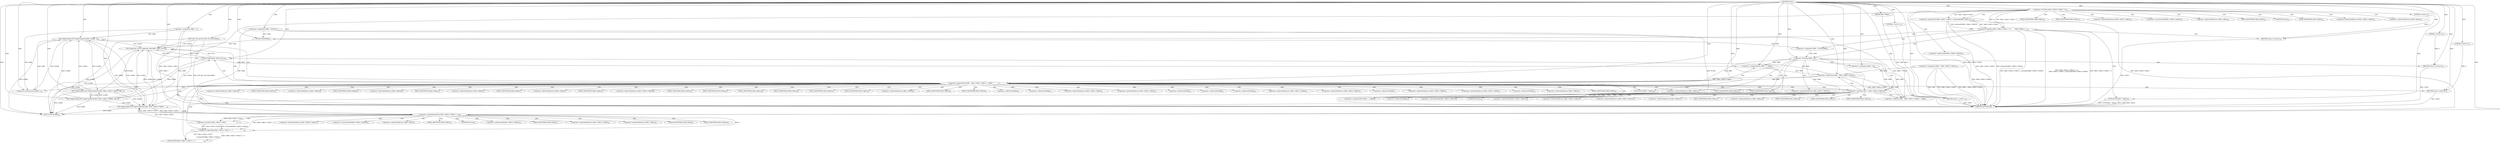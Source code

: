 digraph "FUN1" {  
"8" [label = <(METHOD,FUN1)<SUB>1</SUB>> ]
"202" [label = <(METHOD_RETURN,int)<SUB>1</SUB>> ]
"9" [label = <(PARAM,VAR1 *VAR2)<SUB>1</SUB>> ]
"15" [label = <(&lt;operator&gt;.assignment,VAR6 = '')<SUB>6</SUB>> ]
"20" [label = <(&lt;operator&gt;.assignment,VAR8 = FUN2())<SUB>10</SUB>> ]
"23" [label = <(EVP_MD_CTX_init,EVP_MD_CTX_init(&amp;VAR4))<SUB>15</SUB>> ]
"26" [label = <(&lt;operator&gt;.assignment,VAR5 = VAR2-&gt;VAR12-&gt;VAR13)<SUB>16</SUB>> ]
"62" [label = <(&lt;operator&gt;.assignment,VAR9 = FUN4(VAR8))<SUB>23</SUB>> ]
"197" [label = <(FUN7,FUN7(&amp;VAR4))<SUB>52</SUB>> ]
"200" [label = <(RETURN,return 1;,return 1;)<SUB>53</SUB>> ]
"34" [label = <(&lt;operator&gt;.logicalOr,VAR2-&gt;VAR14-&gt;VAR15 &lt; 0 ||
        VAR2-&gt;VAR14-&gt;...)<SUB>18</SUB>> ]
"67" [label = <(&lt;operator&gt;.lessThan,VAR9 &lt; 0)<SUB>24</SUB>> ]
"78" [label = <(&lt;operator&gt;.lessThan,VAR3 &lt; VAR2-&gt;VAR12-&gt;VAR19)<SUB>26</SUB>> ]
"85" [label = <(&lt;operator&gt;.assignmentPlus,VAR3 += VAR9)<SUB>26</SUB>> ]
"201" [label = <(LITERAL,1,return 1;)<SUB>53</SUB>> ]
"57" [label = <(FUN3,FUN3(VAR17, VAR18))<SUB>20</SUB>> ]
"60" [label = <(RETURN,return 0;,return 0;)<SUB>21</SUB>> ]
"64" [label = <(FUN4,FUN4(VAR8))<SUB>23</SUB>> ]
"71" [label = <(RETURN,return 0;,return 0;)<SUB>25</SUB>> ]
"75" [label = <(&lt;operator&gt;.assignment,VAR3 = 0)<SUB>26</SUB>> ]
"114" [label = <(EVP_DigestInit_ex,EVP_DigestInit_ex(&amp;VAR4, VAR8, NULL))<SUB>34</SUB>> ]
"119" [label = <(FUN5,FUN5(VAR2-&gt;VAR14-&gt;VAR15 &gt;= 0
                  ...)<SUB>36</SUB>> ]
"142" [label = <(EVP_DigestUpdate,EVP_DigestUpdate(&amp;VAR4, VAR2-&gt;VAR14-&gt;VAR16,
   ...)<SUB>42</SUB>> ]
"155" [label = <(EVP_DigestUpdate,EVP_DigestUpdate(&amp;VAR4, &amp;VAR6, 1))<SUB>44</SUB>> ]
"161" [label = <(&lt;operator&gt;.postIncrement,VAR6++)<SUB>45</SUB>> ]
"163" [label = <(EVP_DigestUpdate,EVP_DigestUpdate(&amp;VAR4, VAR2-&gt;VAR12-&gt;VAR20, VAR...)<SUB>46</SUB>> ]
"176" [label = <(EVP_DigestUpdate,EVP_DigestUpdate(&amp;VAR4, VAR2-&gt;VAR12-&gt;VAR22, VAR...)<SUB>47</SUB>> ]
"189" [label = <(FUN6,FUN6(&amp;VAR4, VAR5, NULL))<SUB>48</SUB>> ]
"194" [label = <(&lt;operator&gt;.assignmentPlus,VAR5 += VAR9)<SUB>49</SUB>> ]
"35" [label = <(&lt;operator&gt;.lessThan,VAR2-&gt;VAR14-&gt;VAR15 &lt; 0)<SUB>18</SUB>> ]
"42" [label = <(&lt;operator&gt;.greaterThan,VAR2-&gt;VAR14-&gt;VAR15 &gt; (int)sizeof(VAR2-&gt;VAR14-&gt;V...)<SUB>19</SUB>> ]
"61" [label = <(LITERAL,0,return 0;)<SUB>21</SUB>> ]
"72" [label = <(LITERAL,0,return 0;)<SUB>25</SUB>> ]
"90" [label = <(&lt;operator&gt;.greaterThan,((VAR5 - VAR2-&gt;VAR12-&gt;VAR13) + VAR9) &gt;
        ...)<SUB>27</SUB>> ]
"109" [label = <(FUN3,FUN3(VAR17, VAR18))<SUB>30</SUB>> ]
"112" [label = <(RETURN,return 0;,return 0;)<SUB>31</SUB>> ]
"120" [label = <(&lt;operator&gt;.logicalAnd,VAR2-&gt;VAR14-&gt;VAR15 &gt;= 0
                       ...)<SUB>36</SUB>> ]
"50" [label = <(&lt;operator&gt;.sizeOf,sizeof(VAR2-&gt;VAR14-&gt;VAR16))<SUB>19</SUB>> ]
"91" [label = <(&lt;operator&gt;.addition,(VAR5 - VAR2-&gt;VAR12-&gt;VAR13) + VAR9)<SUB>27</SUB>> ]
"113" [label = <(LITERAL,0,return 0;)<SUB>31</SUB>> ]
"121" [label = <(&lt;operator&gt;.greaterEqualsThan,VAR2-&gt;VAR14-&gt;VAR15 &gt;= 0)<SUB>36</SUB>> ]
"128" [label = <(&lt;operator&gt;.lessThan,VAR2-&gt;VAR14-&gt;VAR15

                       &lt; (i...)<SUB>37</SUB>> ]
"92" [label = <(&lt;operator&gt;.subtraction,VAR5 - VAR2-&gt;VAR12-&gt;VAR13)<SUB>27</SUB>> ]
"198" [label = <(&lt;operator&gt;.addressOf,&amp;VAR4)<SUB>52</SUB>> ]
"80" [label = <(&lt;operator&gt;.indirectFieldAccess,VAR2-&gt;VAR12-&gt;VAR19)<SUB>26</SUB>> ]
"43" [label = <(&lt;operator&gt;.indirectFieldAccess,VAR2-&gt;VAR14-&gt;VAR15)<SUB>19</SUB>> ]
"48" [label = <(&lt;operator&gt;.cast,(int)sizeof(VAR2-&gt;VAR14-&gt;VAR16))<SUB>19</SUB>> ]
"81" [label = <(&lt;operator&gt;.indirectFieldAccess,VAR2-&gt;VAR12)<SUB>26</SUB>> ]
"84" [label = <(FIELD_IDENTIFIER,VAR19,VAR19)<SUB>26</SUB>> ]
"115" [label = <(&lt;operator&gt;.addressOf,&amp;VAR4)<SUB>34</SUB>> ]
"143" [label = <(&lt;operator&gt;.addressOf,&amp;VAR4)<SUB>42</SUB>> ]
"145" [label = <(&lt;operator&gt;.indirectFieldAccess,VAR2-&gt;VAR14-&gt;VAR16)<SUB>42</SUB>> ]
"150" [label = <(&lt;operator&gt;.indirectFieldAccess,VAR2-&gt;VAR14-&gt;VAR15)<SUB>43</SUB>> ]
"156" [label = <(&lt;operator&gt;.addressOf,&amp;VAR4)<SUB>44</SUB>> ]
"158" [label = <(&lt;operator&gt;.addressOf,&amp;VAR6)<SUB>44</SUB>> ]
"164" [label = <(&lt;operator&gt;.addressOf,&amp;VAR4)<SUB>46</SUB>> ]
"166" [label = <(&lt;operator&gt;.indirectFieldAccess,VAR2-&gt;VAR12-&gt;VAR20)<SUB>46</SUB>> ]
"171" [label = <(&lt;operator&gt;.indirectFieldAccess,VAR2-&gt;VAR12-&gt;VAR21)<SUB>46</SUB>> ]
"177" [label = <(&lt;operator&gt;.addressOf,&amp;VAR4)<SUB>47</SUB>> ]
"179" [label = <(&lt;operator&gt;.indirectFieldAccess,VAR2-&gt;VAR12-&gt;VAR22)<SUB>47</SUB>> ]
"184" [label = <(&lt;operator&gt;.indirectFieldAccess,VAR2-&gt;VAR12-&gt;VAR23)<SUB>47</SUB>> ]
"190" [label = <(&lt;operator&gt;.addressOf,&amp;VAR4)<SUB>48</SUB>> ]
"44" [label = <(&lt;operator&gt;.indirectFieldAccess,VAR2-&gt;VAR14)<SUB>19</SUB>> ]
"47" [label = <(FIELD_IDENTIFIER,VAR15,VAR15)<SUB>19</SUB>> ]
"49" [label = <(UNKNOWN,int,int)<SUB>19</SUB>> ]
"83" [label = <(FIELD_IDENTIFIER,VAR12,VAR12)<SUB>26</SUB>> ]
"100" [label = <(&lt;operator&gt;.cast,(int)sizeof(VAR2-&gt;VAR12-&gt;VAR13))<SUB>28</SUB>> ]
"146" [label = <(&lt;operator&gt;.indirectFieldAccess,VAR2-&gt;VAR14)<SUB>42</SUB>> ]
"149" [label = <(FIELD_IDENTIFIER,VAR16,VAR16)<SUB>42</SUB>> ]
"151" [label = <(&lt;operator&gt;.indirectFieldAccess,VAR2-&gt;VAR14)<SUB>43</SUB>> ]
"154" [label = <(FIELD_IDENTIFIER,VAR15,VAR15)<SUB>43</SUB>> ]
"167" [label = <(&lt;operator&gt;.indirectFieldAccess,VAR2-&gt;VAR12)<SUB>46</SUB>> ]
"170" [label = <(FIELD_IDENTIFIER,VAR20,VAR20)<SUB>46</SUB>> ]
"172" [label = <(&lt;operator&gt;.indirectFieldAccess,VAR2-&gt;VAR12)<SUB>46</SUB>> ]
"175" [label = <(FIELD_IDENTIFIER,VAR21,VAR21)<SUB>46</SUB>> ]
"180" [label = <(&lt;operator&gt;.indirectFieldAccess,VAR2-&gt;VAR12)<SUB>47</SUB>> ]
"183" [label = <(FIELD_IDENTIFIER,VAR22,VAR22)<SUB>47</SUB>> ]
"185" [label = <(&lt;operator&gt;.indirectFieldAccess,VAR2-&gt;VAR12)<SUB>47</SUB>> ]
"188" [label = <(FIELD_IDENTIFIER,VAR23,VAR23)<SUB>47</SUB>> ]
"46" [label = <(FIELD_IDENTIFIER,VAR14,VAR14)<SUB>19</SUB>> ]
"51" [label = <(&lt;operator&gt;.indirectFieldAccess,VAR2-&gt;VAR14-&gt;VAR16)<SUB>19</SUB>> ]
"101" [label = <(UNKNOWN,int,int)<SUB>28</SUB>> ]
"102" [label = <(&lt;operator&gt;.sizeOf,sizeof(VAR2-&gt;VAR12-&gt;VAR13))<SUB>28</SUB>> ]
"122" [label = <(&lt;operator&gt;.indirectFieldAccess,VAR2-&gt;VAR14-&gt;VAR15)<SUB>36</SUB>> ]
"129" [label = <(&lt;operator&gt;.indirectFieldAccess,VAR2-&gt;VAR14-&gt;VAR15)<SUB>37</SUB>> ]
"134" [label = <(&lt;operator&gt;.cast,(int)sizeof(VAR2-&gt;VAR14-&gt;VAR16))<SUB>39</SUB>> ]
"148" [label = <(FIELD_IDENTIFIER,VAR14,VAR14)<SUB>42</SUB>> ]
"153" [label = <(FIELD_IDENTIFIER,VAR14,VAR14)<SUB>43</SUB>> ]
"169" [label = <(FIELD_IDENTIFIER,VAR12,VAR12)<SUB>46</SUB>> ]
"174" [label = <(FIELD_IDENTIFIER,VAR12,VAR12)<SUB>46</SUB>> ]
"182" [label = <(FIELD_IDENTIFIER,VAR12,VAR12)<SUB>47</SUB>> ]
"187" [label = <(FIELD_IDENTIFIER,VAR12,VAR12)<SUB>47</SUB>> ]
"52" [label = <(&lt;operator&gt;.indirectFieldAccess,VAR2-&gt;VAR14)<SUB>19</SUB>> ]
"55" [label = <(FIELD_IDENTIFIER,VAR16,VAR16)<SUB>19</SUB>> ]
"94" [label = <(&lt;operator&gt;.indirectFieldAccess,VAR2-&gt;VAR12-&gt;VAR13)<SUB>27</SUB>> ]
"103" [label = <(&lt;operator&gt;.indirectFieldAccess,VAR2-&gt;VAR12-&gt;VAR13)<SUB>28</SUB>> ]
"123" [label = <(&lt;operator&gt;.indirectFieldAccess,VAR2-&gt;VAR14)<SUB>36</SUB>> ]
"126" [label = <(FIELD_IDENTIFIER,VAR15,VAR15)<SUB>36</SUB>> ]
"130" [label = <(&lt;operator&gt;.indirectFieldAccess,VAR2-&gt;VAR14)<SUB>37</SUB>> ]
"133" [label = <(FIELD_IDENTIFIER,VAR15,VAR15)<SUB>37</SUB>> ]
"135" [label = <(UNKNOWN,int,int)<SUB>39</SUB>> ]
"136" [label = <(&lt;operator&gt;.sizeOf,sizeof(VAR2-&gt;VAR14-&gt;VAR16))<SUB>39</SUB>> ]
"54" [label = <(FIELD_IDENTIFIER,VAR14,VAR14)<SUB>19</SUB>> ]
"95" [label = <(&lt;operator&gt;.indirectFieldAccess,VAR2-&gt;VAR12)<SUB>27</SUB>> ]
"98" [label = <(FIELD_IDENTIFIER,VAR13,VAR13)<SUB>27</SUB>> ]
"104" [label = <(&lt;operator&gt;.indirectFieldAccess,VAR2-&gt;VAR12)<SUB>28</SUB>> ]
"107" [label = <(FIELD_IDENTIFIER,VAR13,VAR13)<SUB>28</SUB>> ]
"125" [label = <(FIELD_IDENTIFIER,VAR14,VAR14)<SUB>36</SUB>> ]
"132" [label = <(FIELD_IDENTIFIER,VAR14,VAR14)<SUB>37</SUB>> ]
"137" [label = <(&lt;operator&gt;.indirectFieldAccess,VAR2-&gt;VAR14-&gt;VAR16)<SUB>39</SUB>> ]
"97" [label = <(FIELD_IDENTIFIER,VAR12,VAR12)<SUB>27</SUB>> ]
"106" [label = <(FIELD_IDENTIFIER,VAR12,VAR12)<SUB>28</SUB>> ]
"138" [label = <(&lt;operator&gt;.indirectFieldAccess,VAR2-&gt;VAR14)<SUB>39</SUB>> ]
"141" [label = <(FIELD_IDENTIFIER,VAR16,VAR16)<SUB>39</SUB>> ]
"140" [label = <(FIELD_IDENTIFIER,VAR14,VAR14)<SUB>39</SUB>> ]
  "112" -> "202"  [ label = "DDG: &lt;RET&gt;"] 
  "71" -> "202"  [ label = "DDG: &lt;RET&gt;"] 
  "200" -> "202"  [ label = "DDG: &lt;RET&gt;"] 
  "60" -> "202"  [ label = "DDG: &lt;RET&gt;"] 
  "9" -> "202"  [ label = "DDG: VAR2"] 
  "15" -> "202"  [ label = "DDG: VAR6"] 
  "15" -> "202"  [ label = "DDG: VAR6 = ''"] 
  "20" -> "202"  [ label = "DDG: VAR8"] 
  "20" -> "202"  [ label = "DDG: FUN2()"] 
  "20" -> "202"  [ label = "DDG: VAR8 = FUN2()"] 
  "23" -> "202"  [ label = "DDG: &amp;VAR4"] 
  "23" -> "202"  [ label = "DDG: EVP_MD_CTX_init(&amp;VAR4)"] 
  "26" -> "202"  [ label = "DDG: VAR5"] 
  "26" -> "202"  [ label = "DDG: VAR2-&gt;VAR12-&gt;VAR13"] 
  "26" -> "202"  [ label = "DDG: VAR5 = VAR2-&gt;VAR12-&gt;VAR13"] 
  "35" -> "202"  [ label = "DDG: VAR2-&gt;VAR14-&gt;VAR15"] 
  "34" -> "202"  [ label = "DDG: VAR2-&gt;VAR14-&gt;VAR15 &lt; 0"] 
  "42" -> "202"  [ label = "DDG: VAR2-&gt;VAR14-&gt;VAR15"] 
  "50" -> "202"  [ label = "DDG: VAR2-&gt;VAR14-&gt;VAR16"] 
  "42" -> "202"  [ label = "DDG: (int)sizeof(VAR2-&gt;VAR14-&gt;VAR16)"] 
  "34" -> "202"  [ label = "DDG: VAR2-&gt;VAR14-&gt;VAR15 &gt; (int)sizeof(VAR2-&gt;VAR14-&gt;VAR16)"] 
  "34" -> "202"  [ label = "DDG: VAR2-&gt;VAR14-&gt;VAR15 &lt; 0 ||
        VAR2-&gt;VAR14-&gt;VAR15 &gt; (int)sizeof(VAR2-&gt;VAR14-&gt;VAR16)"] 
  "57" -> "202"  [ label = "DDG: VAR17"] 
  "57" -> "202"  [ label = "DDG: VAR18"] 
  "57" -> "202"  [ label = "DDG: FUN3(VAR17, VAR18)"] 
  "8" -> "9"  [ label = "DDG: "] 
  "8" -> "15"  [ label = "DDG: "] 
  "8" -> "20"  [ label = "DDG: "] 
  "64" -> "62"  [ label = "DDG: VAR8"] 
  "201" -> "200"  [ label = "DDG: 1"] 
  "8" -> "200"  [ label = "DDG: "] 
  "8" -> "23"  [ label = "DDG: "] 
  "8" -> "85"  [ label = "DDG: "] 
  "67" -> "85"  [ label = "DDG: VAR9"] 
  "23" -> "197"  [ label = "DDG: &amp;VAR4"] 
  "189" -> "197"  [ label = "DDG: &amp;VAR4"] 
  "8" -> "197"  [ label = "DDG: "] 
  "114" -> "197"  [ label = "DDG: &amp;VAR4"] 
  "142" -> "197"  [ label = "DDG: &amp;VAR4"] 
  "155" -> "197"  [ label = "DDG: &amp;VAR4"] 
  "163" -> "197"  [ label = "DDG: &amp;VAR4"] 
  "176" -> "197"  [ label = "DDG: &amp;VAR4"] 
  "8" -> "201"  [ label = "DDG: "] 
  "35" -> "34"  [ label = "DDG: VAR2-&gt;VAR14-&gt;VAR15"] 
  "35" -> "34"  [ label = "DDG: 0"] 
  "42" -> "34"  [ label = "DDG: VAR2-&gt;VAR14-&gt;VAR15"] 
  "42" -> "34"  [ label = "DDG: (int)sizeof(VAR2-&gt;VAR14-&gt;VAR16)"] 
  "61" -> "60"  [ label = "DDG: 0"] 
  "8" -> "60"  [ label = "DDG: "] 
  "20" -> "64"  [ label = "DDG: VAR8"] 
  "8" -> "64"  [ label = "DDG: "] 
  "62" -> "67"  [ label = "DDG: VAR9"] 
  "8" -> "67"  [ label = "DDG: "] 
  "72" -> "71"  [ label = "DDG: 0"] 
  "8" -> "71"  [ label = "DDG: "] 
  "8" -> "75"  [ label = "DDG: "] 
  "75" -> "78"  [ label = "DDG: VAR3"] 
  "85" -> "78"  [ label = "DDG: VAR3"] 
  "8" -> "78"  [ label = "DDG: "] 
  "78" -> "85"  [ label = "DDG: VAR3"] 
  "8" -> "194"  [ label = "DDG: "] 
  "67" -> "194"  [ label = "DDG: VAR9"] 
  "8" -> "35"  [ label = "DDG: "] 
  "35" -> "42"  [ label = "DDG: VAR2-&gt;VAR14-&gt;VAR15"] 
  "8" -> "57"  [ label = "DDG: "] 
  "8" -> "61"  [ label = "DDG: "] 
  "8" -> "72"  [ label = "DDG: "] 
  "23" -> "114"  [ label = "DDG: &amp;VAR4"] 
  "189" -> "114"  [ label = "DDG: &amp;VAR4"] 
  "8" -> "114"  [ label = "DDG: "] 
  "142" -> "114"  [ label = "DDG: &amp;VAR4"] 
  "155" -> "114"  [ label = "DDG: &amp;VAR4"] 
  "163" -> "114"  [ label = "DDG: &amp;VAR4"] 
  "176" -> "114"  [ label = "DDG: &amp;VAR4"] 
  "64" -> "114"  [ label = "DDG: VAR8"] 
  "189" -> "114"  [ label = "DDG: NULL"] 
  "120" -> "119"  [ label = "DDG: VAR2-&gt;VAR14-&gt;VAR15 &gt;= 0"] 
  "120" -> "119"  [ label = "DDG: VAR2-&gt;VAR14-&gt;VAR15

                       &lt; (int)sizeof(VAR2-&gt;VAR14-&gt;VAR16)"] 
  "114" -> "142"  [ label = "DDG: &amp;VAR4"] 
  "8" -> "142"  [ label = "DDG: "] 
  "155" -> "142"  [ label = "DDG: &amp;VAR4"] 
  "163" -> "142"  [ label = "DDG: &amp;VAR4"] 
  "176" -> "142"  [ label = "DDG: &amp;VAR4"] 
  "121" -> "142"  [ label = "DDG: VAR2-&gt;VAR14-&gt;VAR15"] 
  "128" -> "142"  [ label = "DDG: VAR2-&gt;VAR14-&gt;VAR15"] 
  "142" -> "155"  [ label = "DDG: &amp;VAR4"] 
  "8" -> "155"  [ label = "DDG: "] 
  "163" -> "155"  [ label = "DDG: &amp;VAR4"] 
  "176" -> "155"  [ label = "DDG: &amp;VAR4"] 
  "15" -> "155"  [ label = "DDG: VAR6"] 
  "161" -> "155"  [ label = "DDG: VAR6"] 
  "15" -> "161"  [ label = "DDG: VAR6"] 
  "155" -> "161"  [ label = "DDG: &amp;VAR6"] 
  "8" -> "161"  [ label = "DDG: "] 
  "155" -> "163"  [ label = "DDG: &amp;VAR4"] 
  "8" -> "163"  [ label = "DDG: "] 
  "176" -> "163"  [ label = "DDG: &amp;VAR4"] 
  "163" -> "176"  [ label = "DDG: &amp;VAR4"] 
  "8" -> "176"  [ label = "DDG: "] 
  "176" -> "189"  [ label = "DDG: &amp;VAR4"] 
  "8" -> "189"  [ label = "DDG: "] 
  "92" -> "189"  [ label = "DDG: VAR5"] 
  "114" -> "189"  [ label = "DDG: NULL"] 
  "189" -> "194"  [ label = "DDG: VAR5"] 
  "92" -> "90"  [ label = "DDG: VAR5"] 
  "92" -> "90"  [ label = "DDG: VAR2-&gt;VAR12-&gt;VAR13"] 
  "67" -> "90"  [ label = "DDG: VAR9"] 
  "8" -> "90"  [ label = "DDG: "] 
  "113" -> "112"  [ label = "DDG: 0"] 
  "8" -> "112"  [ label = "DDG: "] 
  "121" -> "120"  [ label = "DDG: VAR2-&gt;VAR14-&gt;VAR15"] 
  "121" -> "120"  [ label = "DDG: 0"] 
  "128" -> "120"  [ label = "DDG: VAR2-&gt;VAR14-&gt;VAR15"] 
  "128" -> "120"  [ label = "DDG: (int)sizeof(VAR2-&gt;VAR14-&gt;VAR16)"] 
  "92" -> "91"  [ label = "DDG: VAR5"] 
  "92" -> "91"  [ label = "DDG: VAR2-&gt;VAR12-&gt;VAR13"] 
  "67" -> "91"  [ label = "DDG: VAR9"] 
  "8" -> "91"  [ label = "DDG: "] 
  "8" -> "109"  [ label = "DDG: "] 
  "8" -> "113"  [ label = "DDG: "] 
  "35" -> "121"  [ label = "DDG: VAR2-&gt;VAR14-&gt;VAR15"] 
  "42" -> "121"  [ label = "DDG: VAR2-&gt;VAR14-&gt;VAR15"] 
  "142" -> "121"  [ label = "DDG: VAR2-&gt;VAR14-&gt;VAR15"] 
  "8" -> "121"  [ label = "DDG: "] 
  "121" -> "128"  [ label = "DDG: VAR2-&gt;VAR14-&gt;VAR15"] 
  "26" -> "92"  [ label = "DDG: VAR5"] 
  "194" -> "92"  [ label = "DDG: VAR5"] 
  "8" -> "92"  [ label = "DDG: "] 
  "34" -> "60"  [ label = "CDG: "] 
  "34" -> "64"  [ label = "CDG: "] 
  "34" -> "57"  [ label = "CDG: "] 
  "34" -> "67"  [ label = "CDG: "] 
  "34" -> "62"  [ label = "CDG: "] 
  "67" -> "75"  [ label = "CDG: "] 
  "67" -> "81"  [ label = "CDG: "] 
  "67" -> "84"  [ label = "CDG: "] 
  "67" -> "80"  [ label = "CDG: "] 
  "67" -> "83"  [ label = "CDG: "] 
  "67" -> "71"  [ label = "CDG: "] 
  "67" -> "78"  [ label = "CDG: "] 
  "78" -> "107"  [ label = "CDG: "] 
  "78" -> "94"  [ label = "CDG: "] 
  "78" -> "98"  [ label = "CDG: "] 
  "78" -> "102"  [ label = "CDG: "] 
  "78" -> "103"  [ label = "CDG: "] 
  "78" -> "104"  [ label = "CDG: "] 
  "78" -> "197"  [ label = "CDG: "] 
  "78" -> "198"  [ label = "CDG: "] 
  "78" -> "95"  [ label = "CDG: "] 
  "78" -> "92"  [ label = "CDG: "] 
  "78" -> "97"  [ label = "CDG: "] 
  "78" -> "91"  [ label = "CDG: "] 
  "78" -> "101"  [ label = "CDG: "] 
  "78" -> "90"  [ label = "CDG: "] 
  "78" -> "100"  [ label = "CDG: "] 
  "78" -> "200"  [ label = "CDG: "] 
  "78" -> "106"  [ label = "CDG: "] 
  "35" -> "42"  [ label = "CDG: "] 
  "35" -> "51"  [ label = "CDG: "] 
  "35" -> "52"  [ label = "CDG: "] 
  "35" -> "50"  [ label = "CDG: "] 
  "35" -> "44"  [ label = "CDG: "] 
  "35" -> "54"  [ label = "CDG: "] 
  "35" -> "43"  [ label = "CDG: "] 
  "35" -> "47"  [ label = "CDG: "] 
  "35" -> "48"  [ label = "CDG: "] 
  "35" -> "49"  [ label = "CDG: "] 
  "35" -> "46"  [ label = "CDG: "] 
  "35" -> "55"  [ label = "CDG: "] 
  "90" -> "115"  [ label = "CDG: "] 
  "90" -> "167"  [ label = "CDG: "] 
  "90" -> "188"  [ label = "CDG: "] 
  "90" -> "120"  [ label = "CDG: "] 
  "90" -> "154"  [ label = "CDG: "] 
  "90" -> "145"  [ label = "CDG: "] 
  "90" -> "146"  [ label = "CDG: "] 
  "90" -> "81"  [ label = "CDG: "] 
  "90" -> "169"  [ label = "CDG: "] 
  "90" -> "161"  [ label = "CDG: "] 
  "90" -> "84"  [ label = "CDG: "] 
  "90" -> "163"  [ label = "CDG: "] 
  "90" -> "114"  [ label = "CDG: "] 
  "90" -> "85"  [ label = "CDG: "] 
  "90" -> "179"  [ label = "CDG: "] 
  "90" -> "149"  [ label = "CDG: "] 
  "90" -> "150"  [ label = "CDG: "] 
  "90" -> "185"  [ label = "CDG: "] 
  "90" -> "151"  [ label = "CDG: "] 
  "90" -> "189"  [ label = "CDG: "] 
  "90" -> "119"  [ label = "CDG: "] 
  "90" -> "121"  [ label = "CDG: "] 
  "90" -> "153"  [ label = "CDG: "] 
  "90" -> "170"  [ label = "CDG: "] 
  "90" -> "112"  [ label = "CDG: "] 
  "90" -> "148"  [ label = "CDG: "] 
  "90" -> "187"  [ label = "CDG: "] 
  "90" -> "190"  [ label = "CDG: "] 
  "90" -> "184"  [ label = "CDG: "] 
  "90" -> "80"  [ label = "CDG: "] 
  "90" -> "174"  [ label = "CDG: "] 
  "90" -> "194"  [ label = "CDG: "] 
  "90" -> "182"  [ label = "CDG: "] 
  "90" -> "164"  [ label = "CDG: "] 
  "90" -> "155"  [ label = "CDG: "] 
  "90" -> "180"  [ label = "CDG: "] 
  "90" -> "158"  [ label = "CDG: "] 
  "90" -> "171"  [ label = "CDG: "] 
  "90" -> "183"  [ label = "CDG: "] 
  "90" -> "122"  [ label = "CDG: "] 
  "90" -> "166"  [ label = "CDG: "] 
  "90" -> "142"  [ label = "CDG: "] 
  "90" -> "123"  [ label = "CDG: "] 
  "90" -> "176"  [ label = "CDG: "] 
  "90" -> "143"  [ label = "CDG: "] 
  "90" -> "126"  [ label = "CDG: "] 
  "90" -> "83"  [ label = "CDG: "] 
  "90" -> "177"  [ label = "CDG: "] 
  "90" -> "175"  [ label = "CDG: "] 
  "90" -> "156"  [ label = "CDG: "] 
  "90" -> "125"  [ label = "CDG: "] 
  "90" -> "78"  [ label = "CDG: "] 
  "90" -> "109"  [ label = "CDG: "] 
  "90" -> "172"  [ label = "CDG: "] 
  "121" -> "136"  [ label = "CDG: "] 
  "121" -> "128"  [ label = "CDG: "] 
  "121" -> "132"  [ label = "CDG: "] 
  "121" -> "129"  [ label = "CDG: "] 
  "121" -> "134"  [ label = "CDG: "] 
  "121" -> "138"  [ label = "CDG: "] 
  "121" -> "137"  [ label = "CDG: "] 
  "121" -> "130"  [ label = "CDG: "] 
  "121" -> "141"  [ label = "CDG: "] 
  "121" -> "140"  [ label = "CDG: "] 
  "121" -> "135"  [ label = "CDG: "] 
  "121" -> "133"  [ label = "CDG: "] 
}
